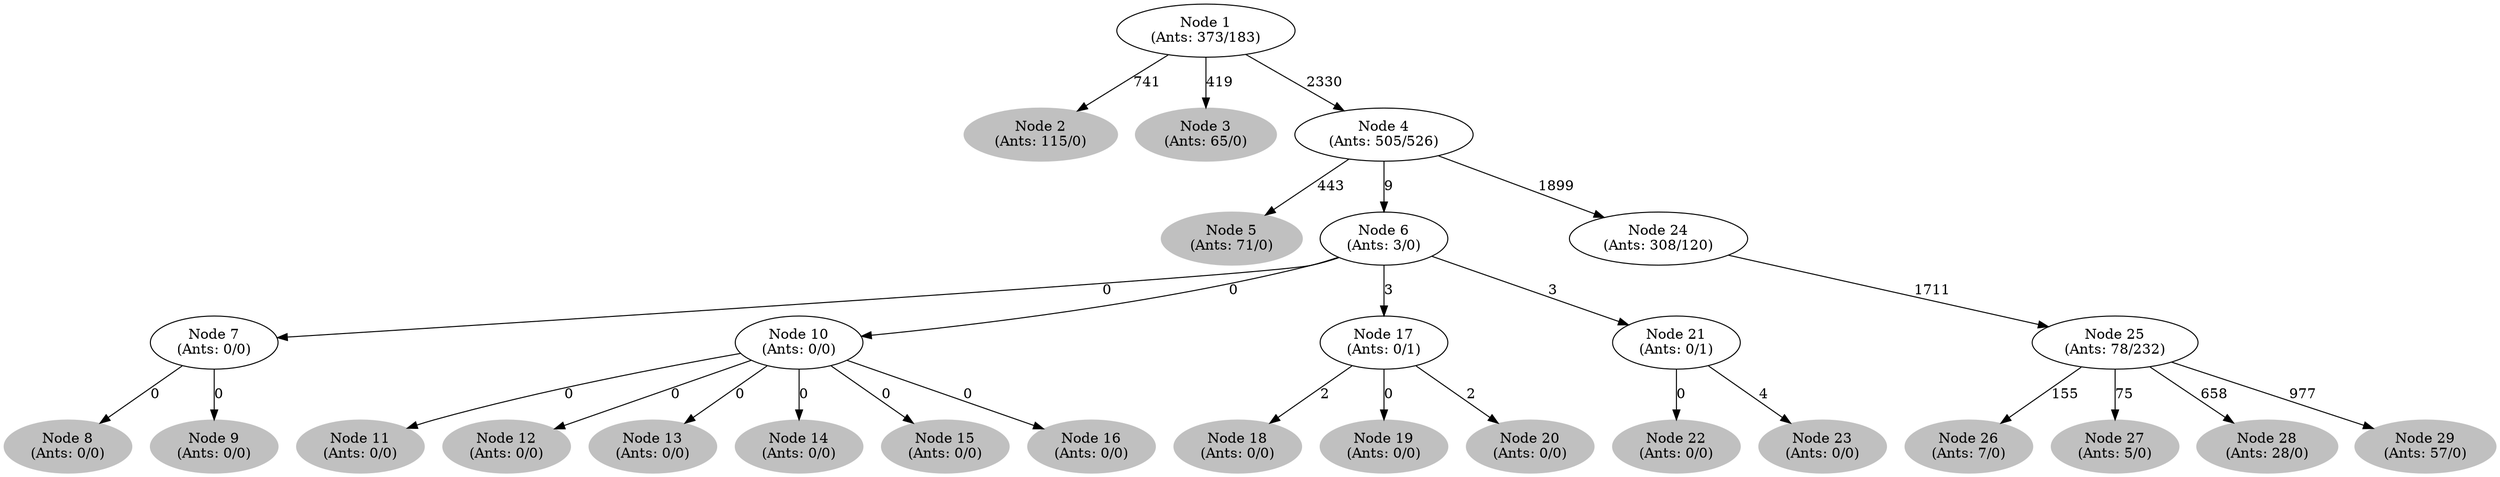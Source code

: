 digraph G {
	
	 "Node 2\n(Ants: 115/0)" [style=filled,color="gray"];
	"Node 1\n(Ants: 373/183)" -> "Node 2\n(Ants: 115/0)" [label=741];
	 "Node 3\n(Ants: 65/0)" [style=filled,color="gray"];
	"Node 1\n(Ants: 373/183)" -> "Node 3\n(Ants: 65/0)" [label=419];
	 "Node 1\n(Ants: 373/183)" -> "Node 4\n(Ants: 505/526)" [label=2330];
	 "Node 5\n(Ants: 71/0)" [style=filled,color="gray"];
	"Node 4\n(Ants: 505/526)" -> "Node 5\n(Ants: 71/0)" [label=443];
	 "Node 4\n(Ants: 505/526)" -> "Node 6\n(Ants: 3/0)" [label=9];
	 "Node 6\n(Ants: 3/0)" -> "Node 7\n(Ants: 0/0)" [label=0];
	 "Node 8\n(Ants: 0/0)" [style=filled,color="gray"];
	"Node 7\n(Ants: 0/0)" -> "Node 8\n(Ants: 0/0)" [label=0];
	 "Node 9\n(Ants: 0/0)" [style=filled,color="gray"];
	"Node 7\n(Ants: 0/0)" -> "Node 9\n(Ants: 0/0)" [label=0];
	 "Node 6\n(Ants: 3/0)" -> "Node 10\n(Ants: 0/0)" [label=0];
	 "Node 11\n(Ants: 0/0)" [style=filled,color="gray"];
	"Node 10\n(Ants: 0/0)" -> "Node 11\n(Ants: 0/0)" [label=0];
	 "Node 12\n(Ants: 0/0)" [style=filled,color="gray"];
	"Node 10\n(Ants: 0/0)" -> "Node 12\n(Ants: 0/0)" [label=0];
	 "Node 13\n(Ants: 0/0)" [style=filled,color="gray"];
	"Node 10\n(Ants: 0/0)" -> "Node 13\n(Ants: 0/0)" [label=0];
	 "Node 14\n(Ants: 0/0)" [style=filled,color="gray"];
	"Node 10\n(Ants: 0/0)" -> "Node 14\n(Ants: 0/0)" [label=0];
	 "Node 15\n(Ants: 0/0)" [style=filled,color="gray"];
	"Node 10\n(Ants: 0/0)" -> "Node 15\n(Ants: 0/0)" [label=0];
	 "Node 16\n(Ants: 0/0)" [style=filled,color="gray"];
	"Node 10\n(Ants: 0/0)" -> "Node 16\n(Ants: 0/0)" [label=0];
	 "Node 6\n(Ants: 3/0)" -> "Node 17\n(Ants: 0/1)" [label=3];
	 "Node 18\n(Ants: 0/0)" [style=filled,color="gray"];
	"Node 17\n(Ants: 0/1)" -> "Node 18\n(Ants: 0/0)" [label=2];
	 "Node 19\n(Ants: 0/0)" [style=filled,color="gray"];
	"Node 17\n(Ants: 0/1)" -> "Node 19\n(Ants: 0/0)" [label=0];
	 "Node 20\n(Ants: 0/0)" [style=filled,color="gray"];
	"Node 17\n(Ants: 0/1)" -> "Node 20\n(Ants: 0/0)" [label=2];
	 "Node 6\n(Ants: 3/0)" -> "Node 21\n(Ants: 0/1)" [label=3];
	 "Node 22\n(Ants: 0/0)" [style=filled,color="gray"];
	"Node 21\n(Ants: 0/1)" -> "Node 22\n(Ants: 0/0)" [label=0];
	 "Node 23\n(Ants: 0/0)" [style=filled,color="gray"];
	"Node 21\n(Ants: 0/1)" -> "Node 23\n(Ants: 0/0)" [label=4];
	 "Node 4\n(Ants: 505/526)" -> "Node 24\n(Ants: 308/120)" [label=1899];
	 "Node 24\n(Ants: 308/120)" -> "Node 25\n(Ants: 78/232)" [label=1711];
	 "Node 26\n(Ants: 7/0)" [style=filled,color="gray"];
	"Node 25\n(Ants: 78/232)" -> "Node 26\n(Ants: 7/0)" [label=155];
	 "Node 27\n(Ants: 5/0)" [style=filled,color="gray"];
	"Node 25\n(Ants: 78/232)" -> "Node 27\n(Ants: 5/0)" [label=75];
	 "Node 28\n(Ants: 28/0)" [style=filled,color="gray"];
	"Node 25\n(Ants: 78/232)" -> "Node 28\n(Ants: 28/0)" [label=658];
	 "Node 29\n(Ants: 57/0)" [style=filled,color="gray"];
	"Node 25\n(Ants: 78/232)" -> "Node 29\n(Ants: 57/0)" [label=977];
	 
}
